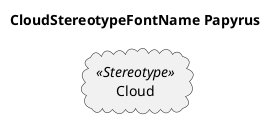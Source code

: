 @startuml
'!include ../../../plantuml-styles/plantuml-ae-skinparam-ex.iuml

skinparam CloudStereotypeFontName Papyrus

title CloudStereotypeFontName Papyrus

cloud Cloud <<Stereotype>>
@enduml
